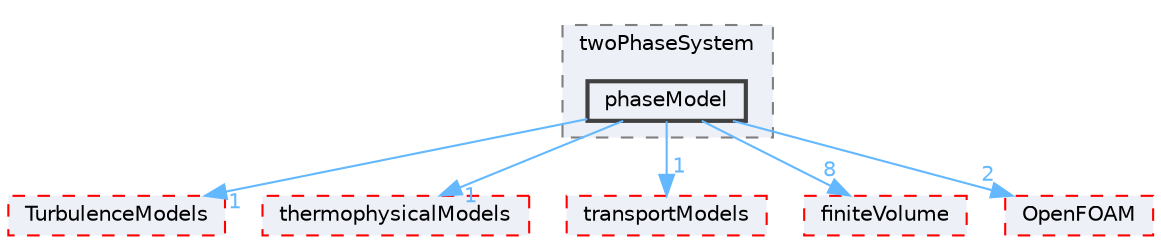 digraph "src/phaseSystemModels/twoPhaseEuler/twoPhaseSystem/phaseModel"
{
 // LATEX_PDF_SIZE
  bgcolor="transparent";
  edge [fontname=Helvetica,fontsize=10,labelfontname=Helvetica,labelfontsize=10];
  node [fontname=Helvetica,fontsize=10,shape=box,height=0.2,width=0.4];
  compound=true
  subgraph clusterdir_48b4f6f6adbaa00c93b86e1f6173e48a {
    graph [ bgcolor="#edf0f7", pencolor="grey50", label="twoPhaseSystem", fontname=Helvetica,fontsize=10 style="filled,dashed", URL="dir_48b4f6f6adbaa00c93b86e1f6173e48a.html",tooltip=""]
  dir_34f67c5a5c92f920e5f3e13f4df0640a [label="phaseModel", fillcolor="#edf0f7", color="grey25", style="filled,bold", URL="dir_34f67c5a5c92f920e5f3e13f4df0640a.html",tooltip=""];
  }
  dir_1eda626aeac0f0ad2848c36acaa5d501 [label="TurbulenceModels", fillcolor="#edf0f7", color="red", style="filled,dashed", URL="dir_1eda626aeac0f0ad2848c36acaa5d501.html",tooltip=""];
  dir_2778d089ec5c4f66810b11f753867003 [label="thermophysicalModels", fillcolor="#edf0f7", color="red", style="filled,dashed", URL="dir_2778d089ec5c4f66810b11f753867003.html",tooltip=""];
  dir_9415e59289a6feeb24164dafa70a594f [label="transportModels", fillcolor="#edf0f7", color="red", style="filled,dashed", URL="dir_9415e59289a6feeb24164dafa70a594f.html",tooltip=""];
  dir_9bd15774b555cf7259a6fa18f99fe99b [label="finiteVolume", fillcolor="#edf0f7", color="red", style="filled,dashed", URL="dir_9bd15774b555cf7259a6fa18f99fe99b.html",tooltip=""];
  dir_c5473ff19b20e6ec4dfe5c310b3778a8 [label="OpenFOAM", fillcolor="#edf0f7", color="red", style="filled,dashed", URL="dir_c5473ff19b20e6ec4dfe5c310b3778a8.html",tooltip=""];
  dir_34f67c5a5c92f920e5f3e13f4df0640a->dir_1eda626aeac0f0ad2848c36acaa5d501 [headlabel="1", labeldistance=1.5 headhref="dir_002896_004143.html" href="dir_002896_004143.html" color="steelblue1" fontcolor="steelblue1"];
  dir_34f67c5a5c92f920e5f3e13f4df0640a->dir_2778d089ec5c4f66810b11f753867003 [headlabel="1", labeldistance=1.5 headhref="dir_002896_004022.html" href="dir_002896_004022.html" color="steelblue1" fontcolor="steelblue1"];
  dir_34f67c5a5c92f920e5f3e13f4df0640a->dir_9415e59289a6feeb24164dafa70a594f [headlabel="1", labeldistance=1.5 headhref="dir_002896_004112.html" href="dir_002896_004112.html" color="steelblue1" fontcolor="steelblue1"];
  dir_34f67c5a5c92f920e5f3e13f4df0640a->dir_9bd15774b555cf7259a6fa18f99fe99b [headlabel="8", labeldistance=1.5 headhref="dir_002896_001387.html" href="dir_002896_001387.html" color="steelblue1" fontcolor="steelblue1"];
  dir_34f67c5a5c92f920e5f3e13f4df0640a->dir_c5473ff19b20e6ec4dfe5c310b3778a8 [headlabel="2", labeldistance=1.5 headhref="dir_002896_002695.html" href="dir_002896_002695.html" color="steelblue1" fontcolor="steelblue1"];
}
